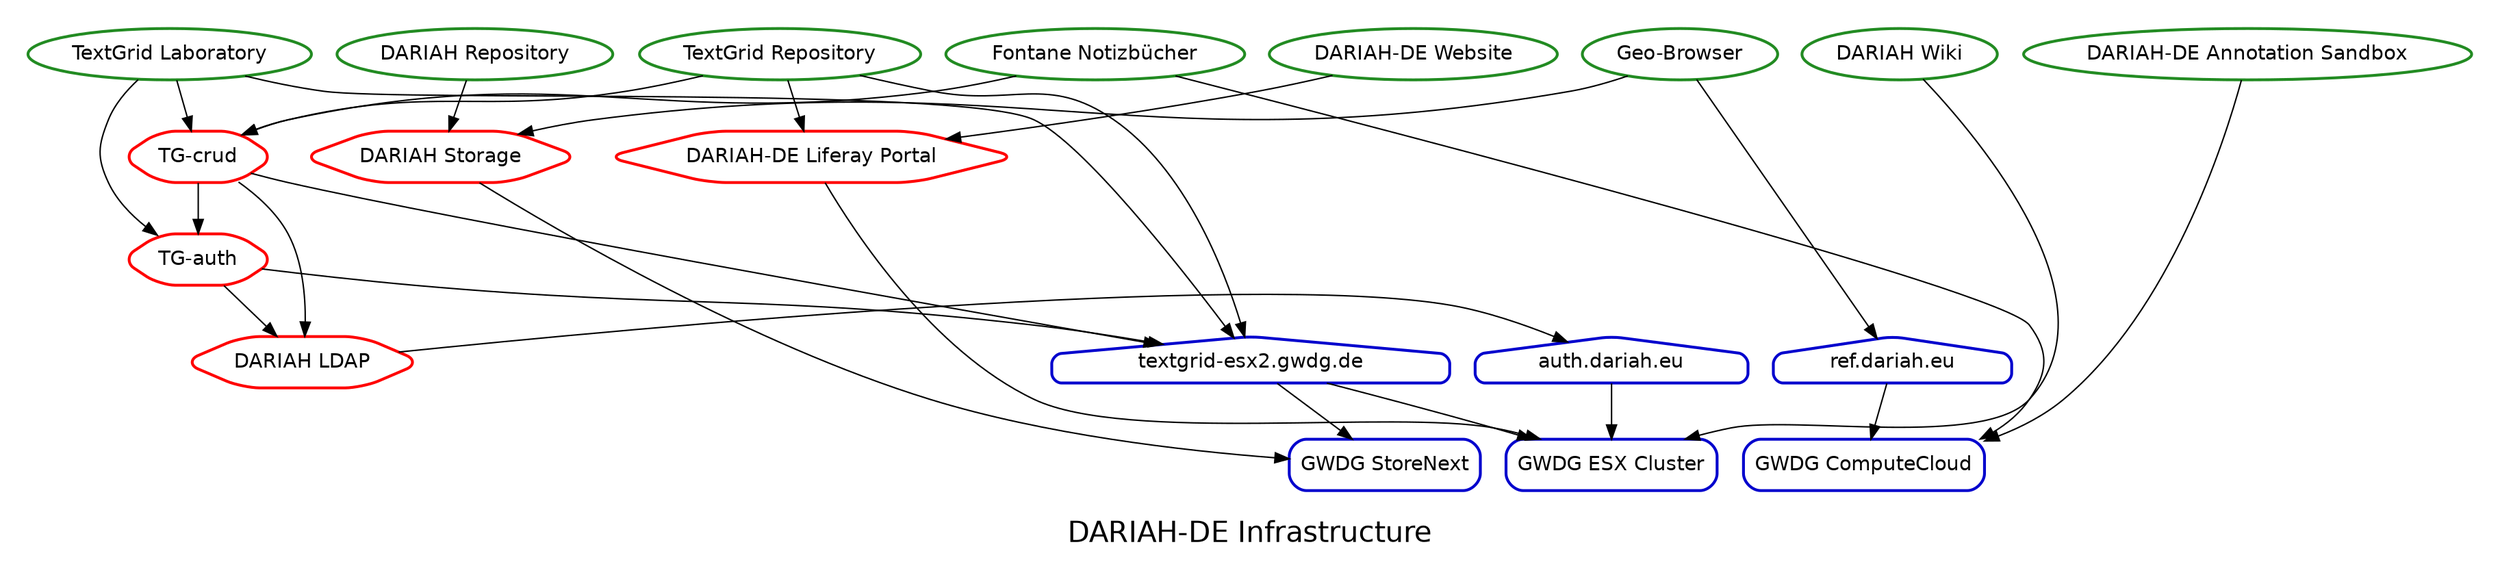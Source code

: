 digraph {
	fontname=helvetica fontsize=20 label="DARIAH-DE Infrastructure"
	subgraph cluster_services {
		node [color=forestgreen fontname=helvetica shape=oval style="rounded,bold"]
		color=white label=""
		"/services/website" [label="DARIAH-DE Website"]
		"/services/repository" [label="DARIAH Repository"]
		"/services/geobrowser" [label="Geo-Browser"]
		"/services/tglab" [label="TextGrid Laboratory"]
		"/services/fontane" [label="Fontane Notizbücher"]
		"/services/annotation_sandbox" [label="DARIAH-DE Annotation Sandbox"]
		"/services/tgrep" [label="TextGrid Repository"]
		"/services/confluence" [label="DARIAH Wiki"]
	}
	subgraph cluster_middlewares {
		node [color=red fontname=helvetica shape=hexagon style="rounded,bold"]
		color=white label=""
		"/middlewares/dariahldap" [label="DARIAH LDAP"]
		"/middlewares/dariahstorage" [label="DARIAH Storage"]
		"/middlewares/tgauth" [label="TG-auth"]
		"/middlewares/liferay" [label="DARIAH-DE Liferay Portal"]
		"/middlewares/tgcrud" [label="TG-crud"]
	}
	subgraph cluster_servers {
		node [color=blue3 fontname=helvetica shape=house style="rounded,bold"]
		color=white label=""
		"/servers/textgrid-esx2" [label="textgrid-esx2.gwdg.de"]
		"/servers/ref" [label="ref.dariah.eu"]
		"/servers/auth" [label="auth.dariah.eu"]
	}
	subgraph cluster_infrastructure {
		node [color=blue3 fontname=helvetica shape=box style="rounded,bold"]
		color=white label=""
		"/infrastructure/gwdg-esx" [label="GWDG ESX Cluster"]
		"/infrastructure/gwdg-storenext" [label="GWDG StoreNext"]
		"/infrastructure/gwdg-cloud" [label="GWDG ComputeCloud"]
	}
	"/services/website" -> "/middlewares/liferay"
	"/services/repository" -> "/middlewares/dariahstorage"
	"/services/geobrowser" -> "/middlewares/dariahstorage"
	"/services/geobrowser" -> "/servers/ref"
	"/services/tglab" -> "/middlewares/tgauth"
	"/services/tglab" -> "/middlewares/tgcrud"
	"/services/tglab" -> "/servers/textgrid-esx2"
	"/services/fontane" -> "/middlewares/tgcrud"
	"/services/fontane" -> "/infrastructure/gwdg-cloud"
	"/services/annotation_sandbox" -> "/infrastructure/gwdg-cloud"
	"/services/tgrep" -> "/middlewares/liferay"
	"/services/tgrep" -> "/middlewares/tgcrud"
	"/services/tgrep" -> "/servers/textgrid-esx2"
	"/services/confluence" -> "/infrastructure/gwdg-esx"
	"/middlewares/dariahldap" -> "/servers/auth"
	"/middlewares/dariahstorage" -> "/infrastructure/gwdg-storenext"
	"/middlewares/tgauth" -> "/middlewares/dariahldap"
	"/middlewares/tgauth" -> "/servers/textgrid-esx2"
	"/middlewares/liferay" -> "/infrastructure/gwdg-esx"
	"/middlewares/tgcrud" -> "/middlewares/tgauth"
	"/middlewares/tgcrud" -> "/middlewares/dariahldap"
	"/middlewares/tgcrud" -> "/servers/textgrid-esx2"
	"/servers/textgrid-esx2" -> "/infrastructure/gwdg-storenext"
	"/servers/textgrid-esx2" -> "/infrastructure/gwdg-esx"
	"/servers/ref" -> "/infrastructure/gwdg-cloud"
	"/servers/auth" -> "/infrastructure/gwdg-esx"
}
